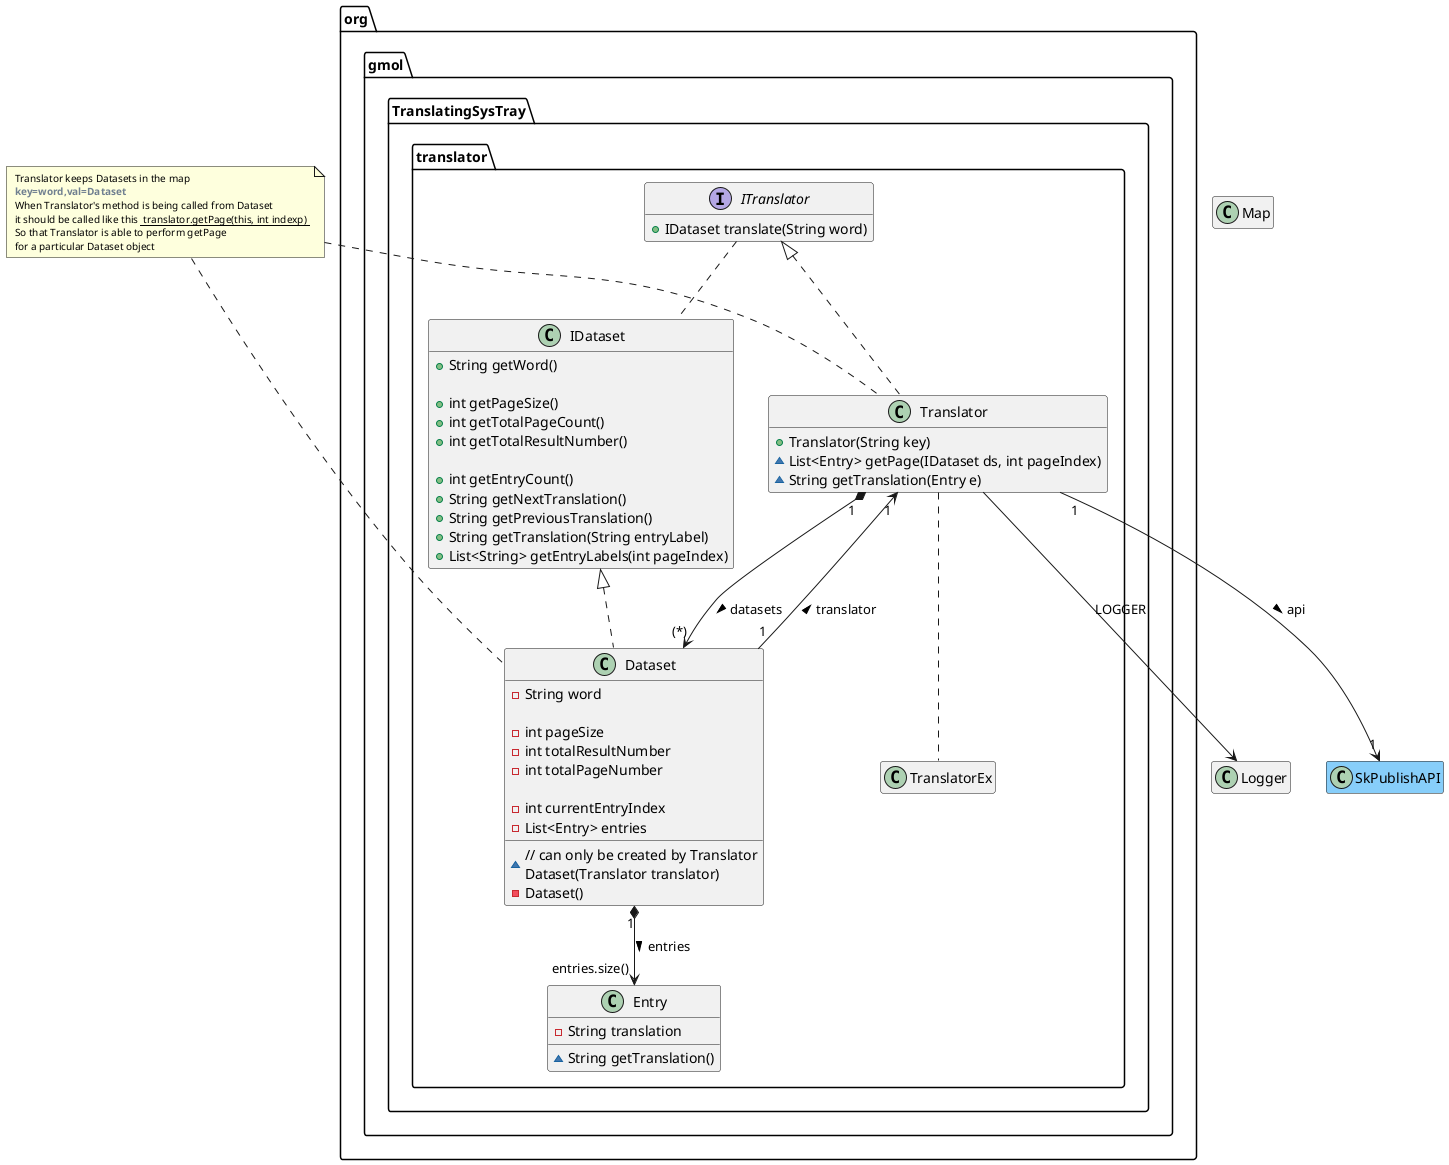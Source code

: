 @startuml

hide empty members

note as N1
<size:10> Translator keeps Datasets in the map
<size:10> <b><color:SlateGray >key=word,val=Dataset </color>
<size:10> When Translator's method is being called from Dataset
<size:10> it should be called like this <u> translator.getPage(this, int indexp) </u>
<size:10> So that Translator is able to perform getPage
<size:10> for a particular Dataset object </size>
end note

package org.gmol.TranslatingSysTray.translator {
    
    interface ITranslator {
        +IDataset translate(String word)
    }
    class Translator implements ITranslator {
    
        + Translator(String key)     
        ~ List<Entry> getPage(IDataset ds, int pageIndex)
        ~ String getTranslation(Entry e)
    }
    class IDataset {
	    + String getWord()
	    
		+ int getPageSize()
   		+ int getTotalPageCount()
   		+ int getTotalResultNumber()
   		
        + int getEntryCount()
        
   		+ String getNextTranslation()
        + String getPreviousTranslation()
        + String getTranslation(String entryLabel)
        + List<String> getEntryLabels(int pageIndex)
    }
    class Dataset implements IDataset{
        - String word
        
        - int pageSize
        - int totalResultNumber
        - int totalPageNumber
        
        - int currentEntryIndex
        - List<Entry> entries
        ~ // can only be created by Translator\nDataset(Translator translator)
        - Dataset()
    }
    class Entry {
        - String translation
        ~ String getTranslation()
    }
    class TranslatorEx {
    }
}
class Map {
}

class SkPublishAPI #LightSkyBlue {
}

ITranslator .. IDataset
Translator "1" *--> "(*)" Dataset : datasets >
N1 .. Dataset
N1 .. Translator 
Translator "1" <-- "1" Dataset : translator <
Translator "1" --> "1" SkPublishAPI : api >
Translator .. TranslatorEx
Translator --> Logger : LOGGER 
Dataset "1" *--> "entries.size()" Entry : entries >

@enduml
